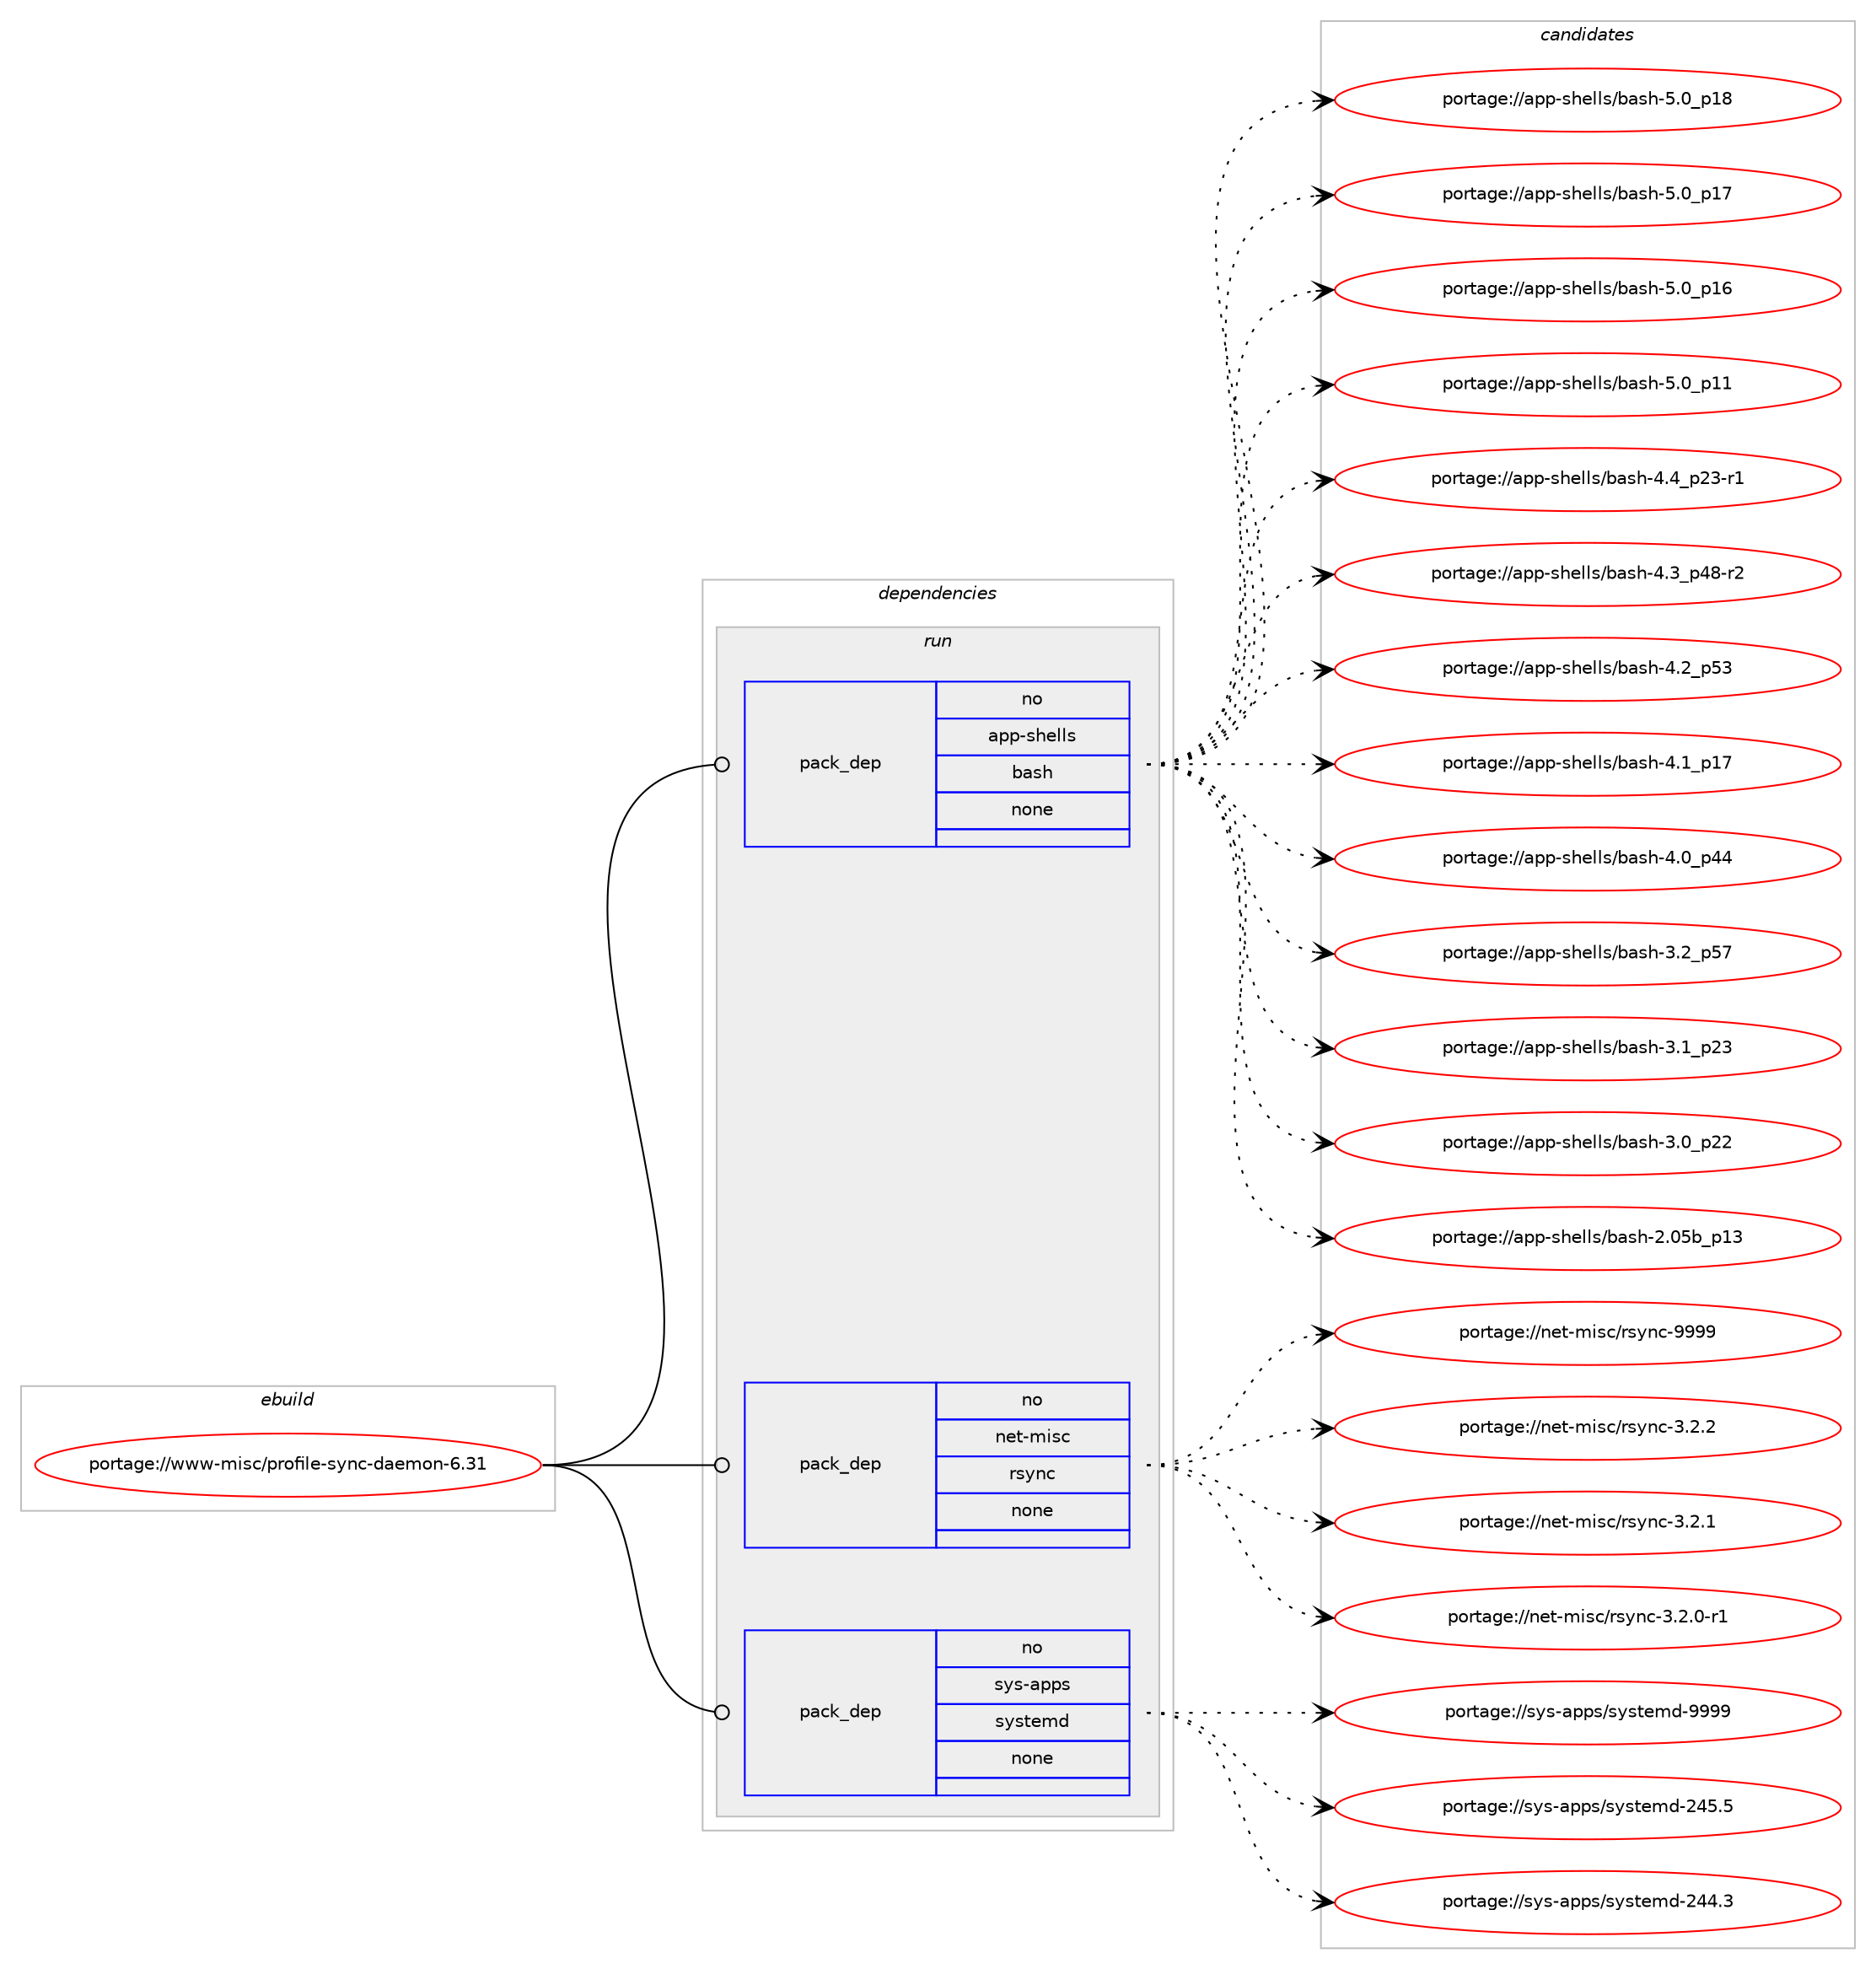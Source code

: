digraph prolog {

# *************
# Graph options
# *************

newrank=true;
concentrate=true;
compound=true;
graph [rankdir=LR,fontname=Helvetica,fontsize=10,ranksep=1.5];#, ranksep=2.5, nodesep=0.2];
edge  [arrowhead=vee];
node  [fontname=Helvetica,fontsize=10];

# **********
# The ebuild
# **********

subgraph cluster_leftcol {
color=gray;
rank=same;
label=<<i>ebuild</i>>;
id [label="portage://www-misc/profile-sync-daemon-6.31", color=red, width=4, href="../www-misc/profile-sync-daemon-6.31.svg"];
}

# ****************
# The dependencies
# ****************

subgraph cluster_midcol {
color=gray;
label=<<i>dependencies</i>>;
subgraph cluster_compile {
fillcolor="#eeeeee";
style=filled;
label=<<i>compile</i>>;
}
subgraph cluster_compileandrun {
fillcolor="#eeeeee";
style=filled;
label=<<i>compile and run</i>>;
}
subgraph cluster_run {
fillcolor="#eeeeee";
style=filled;
label=<<i>run</i>>;
subgraph pack1717 {
dependency1965 [label=<<TABLE BORDER="0" CELLBORDER="1" CELLSPACING="0" CELLPADDING="4" WIDTH="220"><TR><TD ROWSPAN="6" CELLPADDING="30">pack_dep</TD></TR><TR><TD WIDTH="110">no</TD></TR><TR><TD>app-shells</TD></TR><TR><TD>bash</TD></TR><TR><TD>none</TD></TR><TR><TD></TD></TR></TABLE>>, shape=none, color=blue];
}
id:e -> dependency1965:w [weight=20,style="solid",arrowhead="odot"];
subgraph pack1718 {
dependency1966 [label=<<TABLE BORDER="0" CELLBORDER="1" CELLSPACING="0" CELLPADDING="4" WIDTH="220"><TR><TD ROWSPAN="6" CELLPADDING="30">pack_dep</TD></TR><TR><TD WIDTH="110">no</TD></TR><TR><TD>net-misc</TD></TR><TR><TD>rsync</TD></TR><TR><TD>none</TD></TR><TR><TD></TD></TR></TABLE>>, shape=none, color=blue];
}
id:e -> dependency1966:w [weight=20,style="solid",arrowhead="odot"];
subgraph pack1719 {
dependency1967 [label=<<TABLE BORDER="0" CELLBORDER="1" CELLSPACING="0" CELLPADDING="4" WIDTH="220"><TR><TD ROWSPAN="6" CELLPADDING="30">pack_dep</TD></TR><TR><TD WIDTH="110">no</TD></TR><TR><TD>sys-apps</TD></TR><TR><TD>systemd</TD></TR><TR><TD>none</TD></TR><TR><TD></TD></TR></TABLE>>, shape=none, color=blue];
}
id:e -> dependency1967:w [weight=20,style="solid",arrowhead="odot"];
}
}

# **************
# The candidates
# **************

subgraph cluster_choices {
rank=same;
color=gray;
label=<<i>candidates</i>>;

subgraph choice1717 {
color=black;
nodesep=1;
choice971121124511510410110810811547989711510445534648951124956 [label="portage://app-shells/bash-5.0_p18", color=red, width=4,href="../app-shells/bash-5.0_p18.svg"];
choice971121124511510410110810811547989711510445534648951124955 [label="portage://app-shells/bash-5.0_p17", color=red, width=4,href="../app-shells/bash-5.0_p17.svg"];
choice971121124511510410110810811547989711510445534648951124954 [label="portage://app-shells/bash-5.0_p16", color=red, width=4,href="../app-shells/bash-5.0_p16.svg"];
choice971121124511510410110810811547989711510445534648951124949 [label="portage://app-shells/bash-5.0_p11", color=red, width=4,href="../app-shells/bash-5.0_p11.svg"];
choice9711211245115104101108108115479897115104455246529511250514511449 [label="portage://app-shells/bash-4.4_p23-r1", color=red, width=4,href="../app-shells/bash-4.4_p23-r1.svg"];
choice9711211245115104101108108115479897115104455246519511252564511450 [label="portage://app-shells/bash-4.3_p48-r2", color=red, width=4,href="../app-shells/bash-4.3_p48-r2.svg"];
choice971121124511510410110810811547989711510445524650951125351 [label="portage://app-shells/bash-4.2_p53", color=red, width=4,href="../app-shells/bash-4.2_p53.svg"];
choice971121124511510410110810811547989711510445524649951124955 [label="portage://app-shells/bash-4.1_p17", color=red, width=4,href="../app-shells/bash-4.1_p17.svg"];
choice971121124511510410110810811547989711510445524648951125252 [label="portage://app-shells/bash-4.0_p44", color=red, width=4,href="../app-shells/bash-4.0_p44.svg"];
choice971121124511510410110810811547989711510445514650951125355 [label="portage://app-shells/bash-3.2_p57", color=red, width=4,href="../app-shells/bash-3.2_p57.svg"];
choice971121124511510410110810811547989711510445514649951125051 [label="portage://app-shells/bash-3.1_p23", color=red, width=4,href="../app-shells/bash-3.1_p23.svg"];
choice971121124511510410110810811547989711510445514648951125050 [label="portage://app-shells/bash-3.0_p22", color=red, width=4,href="../app-shells/bash-3.0_p22.svg"];
choice9711211245115104101108108115479897115104455046485398951124951 [label="portage://app-shells/bash-2.05b_p13", color=red, width=4,href="../app-shells/bash-2.05b_p13.svg"];
dependency1965:e -> choice971121124511510410110810811547989711510445534648951124956:w [style=dotted,weight="100"];
dependency1965:e -> choice971121124511510410110810811547989711510445534648951124955:w [style=dotted,weight="100"];
dependency1965:e -> choice971121124511510410110810811547989711510445534648951124954:w [style=dotted,weight="100"];
dependency1965:e -> choice971121124511510410110810811547989711510445534648951124949:w [style=dotted,weight="100"];
dependency1965:e -> choice9711211245115104101108108115479897115104455246529511250514511449:w [style=dotted,weight="100"];
dependency1965:e -> choice9711211245115104101108108115479897115104455246519511252564511450:w [style=dotted,weight="100"];
dependency1965:e -> choice971121124511510410110810811547989711510445524650951125351:w [style=dotted,weight="100"];
dependency1965:e -> choice971121124511510410110810811547989711510445524649951124955:w [style=dotted,weight="100"];
dependency1965:e -> choice971121124511510410110810811547989711510445524648951125252:w [style=dotted,weight="100"];
dependency1965:e -> choice971121124511510410110810811547989711510445514650951125355:w [style=dotted,weight="100"];
dependency1965:e -> choice971121124511510410110810811547989711510445514649951125051:w [style=dotted,weight="100"];
dependency1965:e -> choice971121124511510410110810811547989711510445514648951125050:w [style=dotted,weight="100"];
dependency1965:e -> choice9711211245115104101108108115479897115104455046485398951124951:w [style=dotted,weight="100"];
}
subgraph choice1718 {
color=black;
nodesep=1;
choice110101116451091051159947114115121110994557575757 [label="portage://net-misc/rsync-9999", color=red, width=4,href="../net-misc/rsync-9999.svg"];
choice11010111645109105115994711411512111099455146504650 [label="portage://net-misc/rsync-3.2.2", color=red, width=4,href="../net-misc/rsync-3.2.2.svg"];
choice11010111645109105115994711411512111099455146504649 [label="portage://net-misc/rsync-3.2.1", color=red, width=4,href="../net-misc/rsync-3.2.1.svg"];
choice110101116451091051159947114115121110994551465046484511449 [label="portage://net-misc/rsync-3.2.0-r1", color=red, width=4,href="../net-misc/rsync-3.2.0-r1.svg"];
dependency1966:e -> choice110101116451091051159947114115121110994557575757:w [style=dotted,weight="100"];
dependency1966:e -> choice11010111645109105115994711411512111099455146504650:w [style=dotted,weight="100"];
dependency1966:e -> choice11010111645109105115994711411512111099455146504649:w [style=dotted,weight="100"];
dependency1966:e -> choice110101116451091051159947114115121110994551465046484511449:w [style=dotted,weight="100"];
}
subgraph choice1719 {
color=black;
nodesep=1;
choice1151211154597112112115471151211151161011091004557575757 [label="portage://sys-apps/systemd-9999", color=red, width=4,href="../sys-apps/systemd-9999.svg"];
choice115121115459711211211547115121115116101109100455052534653 [label="portage://sys-apps/systemd-245.5", color=red, width=4,href="../sys-apps/systemd-245.5.svg"];
choice115121115459711211211547115121115116101109100455052524651 [label="portage://sys-apps/systemd-244.3", color=red, width=4,href="../sys-apps/systemd-244.3.svg"];
dependency1967:e -> choice1151211154597112112115471151211151161011091004557575757:w [style=dotted,weight="100"];
dependency1967:e -> choice115121115459711211211547115121115116101109100455052534653:w [style=dotted,weight="100"];
dependency1967:e -> choice115121115459711211211547115121115116101109100455052524651:w [style=dotted,weight="100"];
}
}

}
